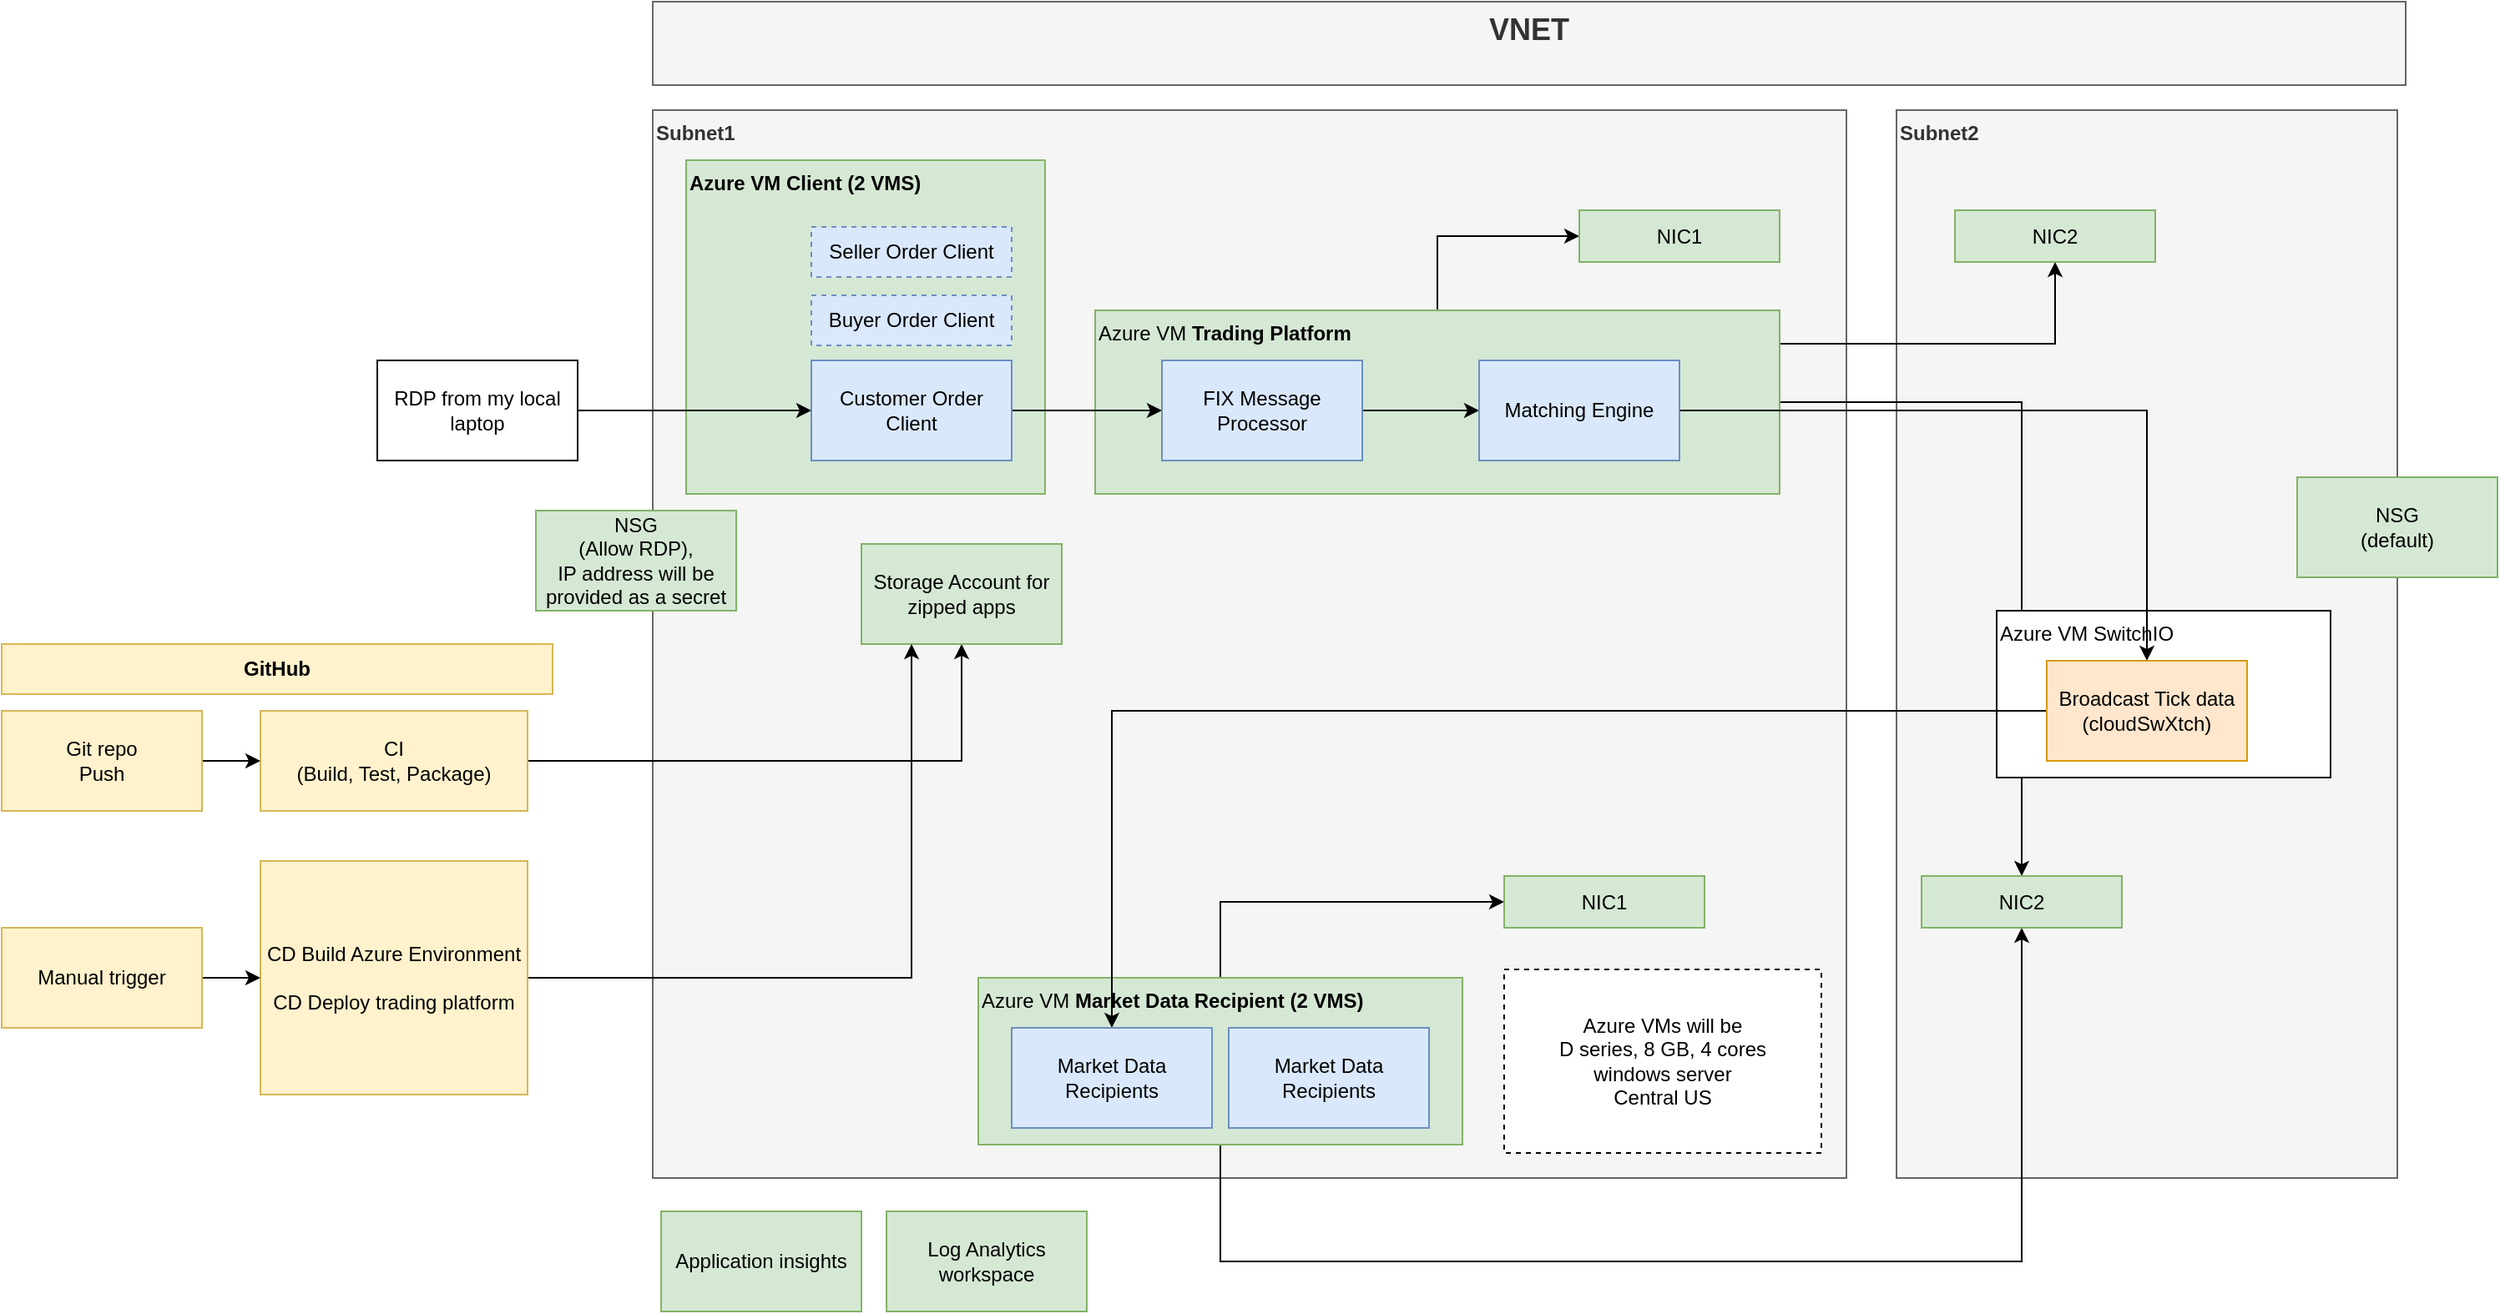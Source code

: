 <mxfile version="18.0.6" type="device"><diagram id="ddIjuFQW0dcyYswwSUZc" name="Page-1"><mxGraphModel dx="2272" dy="1957" grid="1" gridSize="10" guides="1" tooltips="1" connect="1" arrows="1" fold="1" page="1" pageScale="1" pageWidth="850" pageHeight="1100" math="0" shadow="0"><root><mxCell id="0"/><mxCell id="1" parent="0"/><mxCell id="ALcQyeG-F3AjDWNAjRp4-7" value="&lt;b&gt;Subnet2&lt;/b&gt;" style="rounded=0;whiteSpace=wrap;html=1;align=left;verticalAlign=top;fillColor=#f5f5f5;fontColor=#333333;strokeColor=#666666;" parent="1" vertex="1"><mxGeometry x="325" y="30" width="300" height="640" as="geometry"/></mxCell><mxCell id="ALcQyeG-F3AjDWNAjRp4-6" value="&lt;b&gt;Subnet1&lt;/b&gt;" style="rounded=0;whiteSpace=wrap;html=1;align=left;verticalAlign=top;fillColor=#f5f5f5;fontColor=#333333;strokeColor=#666666;" parent="1" vertex="1"><mxGeometry x="-420" y="30" width="715" height="640" as="geometry"/></mxCell><mxCell id="ALcQyeG-F3AjDWNAjRp4-2" value="&lt;b&gt;Azure VM Client (2 VMS)&lt;/b&gt;" style="rounded=0;whiteSpace=wrap;html=1;align=left;verticalAlign=top;fillColor=#d5e8d4;strokeColor=#82b366;" parent="1" vertex="1"><mxGeometry x="-400" y="60" width="215" height="200" as="geometry"/></mxCell><mxCell id="VBY4yG4Awy9ctHR0B0gm-3" style="edgeStyle=orthogonalEdgeStyle;rounded=0;orthogonalLoop=1;jettySize=auto;html=1;entryX=0;entryY=0.5;entryDx=0;entryDy=0;" parent="1" source="ALcQyeG-F3AjDWNAjRp4-3" target="VBY4yG4Awy9ctHR0B0gm-1" edge="1"><mxGeometry relative="1" as="geometry"/></mxCell><mxCell id="VBY4yG4Awy9ctHR0B0gm-4" style="edgeStyle=orthogonalEdgeStyle;rounded=0;orthogonalLoop=1;jettySize=auto;html=1;" parent="1" source="ALcQyeG-F3AjDWNAjRp4-3" target="VBY4yG4Awy9ctHR0B0gm-2" edge="1"><mxGeometry relative="1" as="geometry"/></mxCell><mxCell id="VBY4yG4Awy9ctHR0B0gm-9" style="edgeStyle=orthogonalEdgeStyle;rounded=0;orthogonalLoop=1;jettySize=auto;html=1;" parent="1" source="ALcQyeG-F3AjDWNAjRp4-3" target="VBY4yG4Awy9ctHR0B0gm-6" edge="1"><mxGeometry relative="1" as="geometry"><Array as="points"><mxPoint x="420" y="170"/></Array></mxGeometry></mxCell><mxCell id="ALcQyeG-F3AjDWNAjRp4-3" value="Azure VM &lt;b&gt;Trading Platform&lt;/b&gt;" style="rounded=0;whiteSpace=wrap;html=1;align=left;verticalAlign=top;fillColor=#d5e8d4;strokeColor=#82b366;" parent="1" vertex="1"><mxGeometry x="-155" y="150" width="410" height="110" as="geometry"/></mxCell><mxCell id="ALcQyeG-F3AjDWNAjRp4-4" value="Azure VM SwitchIO" style="rounded=0;whiteSpace=wrap;html=1;align=left;verticalAlign=top;" parent="1" vertex="1"><mxGeometry x="385" y="330" width="200" height="100" as="geometry"/></mxCell><mxCell id="VBY4yG4Awy9ctHR0B0gm-7" style="edgeStyle=orthogonalEdgeStyle;rounded=0;orthogonalLoop=1;jettySize=auto;html=1;entryX=0;entryY=0.5;entryDx=0;entryDy=0;exitX=0.5;exitY=0;exitDx=0;exitDy=0;" parent="1" source="ALcQyeG-F3AjDWNAjRp4-5" target="VBY4yG4Awy9ctHR0B0gm-5" edge="1"><mxGeometry relative="1" as="geometry"/></mxCell><mxCell id="VBY4yG4Awy9ctHR0B0gm-8" style="edgeStyle=orthogonalEdgeStyle;rounded=0;orthogonalLoop=1;jettySize=auto;html=1;" parent="1" source="ALcQyeG-F3AjDWNAjRp4-5" target="VBY4yG4Awy9ctHR0B0gm-2" edge="1"><mxGeometry relative="1" as="geometry"><Array as="points"><mxPoint x="-80" y="720"/><mxPoint x="400" y="720"/></Array></mxGeometry></mxCell><mxCell id="ALcQyeG-F3AjDWNAjRp4-5" value="Azure VM&amp;nbsp;&lt;span style=&quot;text-align: center;&quot;&gt;&lt;b&gt;Market Data Recipient (2 VMS)&lt;/b&gt;&lt;/span&gt;" style="rounded=0;whiteSpace=wrap;html=1;align=left;verticalAlign=top;fillColor=#d5e8d4;strokeColor=#82b366;" parent="1" vertex="1"><mxGeometry x="-225" y="550" width="290" height="100" as="geometry"/></mxCell><mxCell id="WjWc162kMWGZzUyJXebj-3" style="edgeStyle=orthogonalEdgeStyle;rounded=0;orthogonalLoop=1;jettySize=auto;html=1;entryX=0;entryY=0.5;entryDx=0;entryDy=0;" parent="1" source="diqLKSD1H2HXeENF-xCF-1" target="WjWc162kMWGZzUyJXebj-1" edge="1"><mxGeometry relative="1" as="geometry"/></mxCell><mxCell id="diqLKSD1H2HXeENF-xCF-1" value="Customer Order Client" style="rounded=0;whiteSpace=wrap;html=1;fillColor=#dae8fc;strokeColor=#6c8ebf;" parent="1" vertex="1"><mxGeometry x="-325" y="180" width="120" height="60" as="geometry"/></mxCell><mxCell id="WjWc162kMWGZzUyJXebj-4" style="edgeStyle=orthogonalEdgeStyle;rounded=0;orthogonalLoop=1;jettySize=auto;html=1;entryX=0;entryY=0.5;entryDx=0;entryDy=0;" parent="1" source="WjWc162kMWGZzUyJXebj-1" target="WjWc162kMWGZzUyJXebj-2" edge="1"><mxGeometry relative="1" as="geometry"/></mxCell><mxCell id="WjWc162kMWGZzUyJXebj-1" value="FIX Message Processor" style="rounded=0;whiteSpace=wrap;html=1;fillColor=#dae8fc;strokeColor=#6c8ebf;" parent="1" vertex="1"><mxGeometry x="-115" y="180" width="120" height="60" as="geometry"/></mxCell><mxCell id="WjWc162kMWGZzUyJXebj-6" style="edgeStyle=orthogonalEdgeStyle;rounded=0;orthogonalLoop=1;jettySize=auto;html=1;entryX=0.5;entryY=0;entryDx=0;entryDy=0;" parent="1" source="WjWc162kMWGZzUyJXebj-2" target="WjWc162kMWGZzUyJXebj-5" edge="1"><mxGeometry relative="1" as="geometry"/></mxCell><mxCell id="WjWc162kMWGZzUyJXebj-2" value="Matching Engine" style="rounded=0;whiteSpace=wrap;html=1;fillColor=#dae8fc;strokeColor=#6c8ebf;" parent="1" vertex="1"><mxGeometry x="75" y="180" width="120" height="60" as="geometry"/></mxCell><mxCell id="WjWc162kMWGZzUyJXebj-8" style="edgeStyle=orthogonalEdgeStyle;rounded=0;orthogonalLoop=1;jettySize=auto;html=1;entryX=0.5;entryY=0;entryDx=0;entryDy=0;" parent="1" source="WjWc162kMWGZzUyJXebj-5" target="WjWc162kMWGZzUyJXebj-7" edge="1"><mxGeometry relative="1" as="geometry"/></mxCell><mxCell id="WjWc162kMWGZzUyJXebj-5" value="Broadcast Tick data&lt;br&gt;(cloudSwXtch)" style="rounded=0;whiteSpace=wrap;html=1;fillColor=#ffe6cc;strokeColor=#d79b00;" parent="1" vertex="1"><mxGeometry x="415" y="360" width="120" height="60" as="geometry"/></mxCell><mxCell id="WjWc162kMWGZzUyJXebj-7" value="Market Data Recipients" style="rounded=0;whiteSpace=wrap;html=1;fillColor=#dae8fc;strokeColor=#6c8ebf;" parent="1" vertex="1"><mxGeometry x="-205" y="580" width="120" height="60" as="geometry"/></mxCell><mxCell id="WjWc162kMWGZzUyJXebj-9" value="Market Data Recipients" style="rounded=0;whiteSpace=wrap;html=1;fillColor=#dae8fc;strokeColor=#6c8ebf;" parent="1" vertex="1"><mxGeometry x="-75" y="580" width="120" height="60" as="geometry"/></mxCell><mxCell id="ALcQyeG-F3AjDWNAjRp4-9" style="edgeStyle=orthogonalEdgeStyle;rounded=0;orthogonalLoop=1;jettySize=auto;html=1;" parent="1" source="ALcQyeG-F3AjDWNAjRp4-8" target="diqLKSD1H2HXeENF-xCF-1" edge="1"><mxGeometry relative="1" as="geometry"/></mxCell><mxCell id="ALcQyeG-F3AjDWNAjRp4-8" value="RDP from my local laptop" style="rounded=0;whiteSpace=wrap;html=1;" parent="1" vertex="1"><mxGeometry x="-585" y="180" width="120" height="60" as="geometry"/></mxCell><mxCell id="ALcQyeG-F3AjDWNAjRp4-10" value="NSG&lt;br&gt;(Allow RDP),&lt;br&gt;IP address will be provided as a secret" style="rounded=0;whiteSpace=wrap;html=1;fillColor=#d5e8d4;strokeColor=#82b366;" parent="1" vertex="1"><mxGeometry x="-490" y="270" width="120" height="60" as="geometry"/></mxCell><mxCell id="ALcQyeG-F3AjDWNAjRp4-11" value="NSG&lt;br&gt;(default)" style="rounded=0;whiteSpace=wrap;html=1;fillColor=#d5e8d4;strokeColor=#82b366;" parent="1" vertex="1"><mxGeometry x="565" y="250" width="120" height="60" as="geometry"/></mxCell><mxCell id="ALcQyeG-F3AjDWNAjRp4-12" value="Azure VMs will be&lt;br&gt;D series, 8 GB, 4 cores&lt;br&gt;windows server&lt;br&gt;Central US" style="rounded=0;whiteSpace=wrap;html=1;dashed=1;" parent="1" vertex="1"><mxGeometry x="90" y="545" width="190" height="110" as="geometry"/></mxCell><mxCell id="ALcQyeG-F3AjDWNAjRp4-19" style="edgeStyle=orthogonalEdgeStyle;rounded=0;orthogonalLoop=1;jettySize=auto;html=1;" parent="1" source="ALcQyeG-F3AjDWNAjRp4-13" target="ALcQyeG-F3AjDWNAjRp4-18" edge="1"><mxGeometry relative="1" as="geometry"/></mxCell><mxCell id="ALcQyeG-F3AjDWNAjRp4-13" value="CI&lt;br&gt;(Build, Test, Package)" style="rounded=0;whiteSpace=wrap;html=1;fillColor=#fff2cc;strokeColor=#d6b656;" parent="1" vertex="1"><mxGeometry x="-655" y="390" width="160" height="60" as="geometry"/></mxCell><mxCell id="ALcQyeG-F3AjDWNAjRp4-15" style="edgeStyle=orthogonalEdgeStyle;rounded=0;orthogonalLoop=1;jettySize=auto;html=1;" parent="1" source="ALcQyeG-F3AjDWNAjRp4-14" target="ALcQyeG-F3AjDWNAjRp4-13" edge="1"><mxGeometry relative="1" as="geometry"/></mxCell><mxCell id="ALcQyeG-F3AjDWNAjRp4-14" value="Git repo&lt;br&gt;Push" style="rounded=0;whiteSpace=wrap;html=1;fillColor=#fff2cc;strokeColor=#d6b656;" parent="1" vertex="1"><mxGeometry x="-810" y="390" width="120" height="60" as="geometry"/></mxCell><mxCell id="ALcQyeG-F3AjDWNAjRp4-16" value="Application insights" style="rounded=0;whiteSpace=wrap;html=1;fillColor=#d5e8d4;strokeColor=#82b366;" parent="1" vertex="1"><mxGeometry x="-415" y="690" width="120" height="60" as="geometry"/></mxCell><mxCell id="ALcQyeG-F3AjDWNAjRp4-17" value="Log Analytics workspace" style="rounded=0;whiteSpace=wrap;html=1;fillColor=#d5e8d4;strokeColor=#82b366;" parent="1" vertex="1"><mxGeometry x="-280" y="690" width="120" height="60" as="geometry"/></mxCell><mxCell id="ALcQyeG-F3AjDWNAjRp4-18" value="Storage Account for zipped apps" style="rounded=0;whiteSpace=wrap;html=1;fillColor=#d5e8d4;strokeColor=#82b366;" parent="1" vertex="1"><mxGeometry x="-295" y="290" width="120" height="60" as="geometry"/></mxCell><mxCell id="ALcQyeG-F3AjDWNAjRp4-23" style="edgeStyle=orthogonalEdgeStyle;rounded=0;orthogonalLoop=1;jettySize=auto;html=1;entryX=0.25;entryY=1;entryDx=0;entryDy=0;" parent="1" source="ALcQyeG-F3AjDWNAjRp4-20" target="ALcQyeG-F3AjDWNAjRp4-18" edge="1"><mxGeometry relative="1" as="geometry"/></mxCell><mxCell id="ALcQyeG-F3AjDWNAjRp4-20" value="CD Build Azure Environment&lt;br&gt;&lt;br&gt;CD Deploy trading platform" style="rounded=0;whiteSpace=wrap;html=1;fillColor=#fff2cc;strokeColor=#d6b656;" parent="1" vertex="1"><mxGeometry x="-655" y="480" width="160" height="140" as="geometry"/></mxCell><mxCell id="ALcQyeG-F3AjDWNAjRp4-22" style="edgeStyle=orthogonalEdgeStyle;rounded=0;orthogonalLoop=1;jettySize=auto;html=1;entryX=0;entryY=0.5;entryDx=0;entryDy=0;" parent="1" source="ALcQyeG-F3AjDWNAjRp4-21" target="ALcQyeG-F3AjDWNAjRp4-20" edge="1"><mxGeometry relative="1" as="geometry"/></mxCell><mxCell id="ALcQyeG-F3AjDWNAjRp4-21" value="Manual trigger" style="rounded=0;whiteSpace=wrap;html=1;fillColor=#fff2cc;strokeColor=#d6b656;" parent="1" vertex="1"><mxGeometry x="-810" y="520" width="120" height="60" as="geometry"/></mxCell><mxCell id="ALcQyeG-F3AjDWNAjRp4-25" value="&lt;b&gt;&lt;font style=&quot;font-size: 18px;&quot;&gt;VNET&lt;/font&gt;&lt;/b&gt;" style="rounded=0;whiteSpace=wrap;html=1;align=center;verticalAlign=top;fillColor=#f5f5f5;fontColor=#333333;strokeColor=#666666;" parent="1" vertex="1"><mxGeometry x="-420" y="-35" width="1050" height="50" as="geometry"/></mxCell><mxCell id="ALcQyeG-F3AjDWNAjRp4-26" value="Buyer Order Client" style="rounded=0;whiteSpace=wrap;html=1;fillColor=#dae8fc;strokeColor=#6c8ebf;dashed=1;" parent="1" vertex="1"><mxGeometry x="-325" y="141" width="120" height="30" as="geometry"/></mxCell><mxCell id="ALcQyeG-F3AjDWNAjRp4-27" value="Seller Order Client" style="rounded=0;whiteSpace=wrap;html=1;fillColor=#dae8fc;strokeColor=#6c8ebf;dashed=1;" parent="1" vertex="1"><mxGeometry x="-325" y="100" width="120" height="30" as="geometry"/></mxCell><mxCell id="ALcQyeG-F3AjDWNAjRp4-34" value="GitHub" style="rounded=0;whiteSpace=wrap;html=1;fillColor=#fff2cc;strokeColor=#d6b656;fontStyle=1" parent="1" vertex="1"><mxGeometry x="-810" y="350" width="330" height="30" as="geometry"/></mxCell><mxCell id="VBY4yG4Awy9ctHR0B0gm-1" value="NIC1" style="rounded=0;whiteSpace=wrap;html=1;fillColor=#d5e8d4;strokeColor=#82b366;" parent="1" vertex="1"><mxGeometry x="135" y="90" width="120" height="31" as="geometry"/></mxCell><mxCell id="VBY4yG4Awy9ctHR0B0gm-2" value="NIC2" style="rounded=0;whiteSpace=wrap;html=1;fillColor=#d5e8d4;strokeColor=#82b366;" parent="1" vertex="1"><mxGeometry x="340" y="489" width="120" height="31" as="geometry"/></mxCell><mxCell id="VBY4yG4Awy9ctHR0B0gm-5" value="NIC1" style="rounded=0;whiteSpace=wrap;html=1;fillColor=#d5e8d4;strokeColor=#82b366;" parent="1" vertex="1"><mxGeometry x="90" y="489" width="120" height="31" as="geometry"/></mxCell><mxCell id="VBY4yG4Awy9ctHR0B0gm-6" value="NIC2" style="rounded=0;whiteSpace=wrap;html=1;fillColor=#d5e8d4;strokeColor=#82b366;" parent="1" vertex="1"><mxGeometry x="360" y="90" width="120" height="31" as="geometry"/></mxCell></root></mxGraphModel></diagram></mxfile>